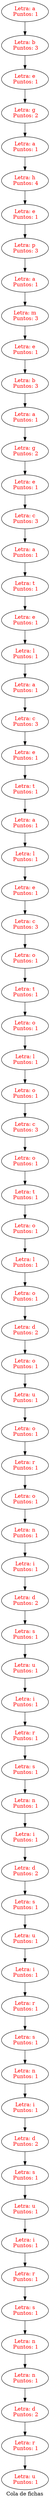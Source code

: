 digraph ListaS{
label= "Cola de fichas"
	node [fontcolor="red", height=0.5, color="black"]
	edge [color="black", dir=fordware]
nodo2051969821[label="Letra: a\n Puntos: 1"];
nodo2051969821->nodo698355565;
nodo698355565[label="Letra: b\n Puntos: 3"];
nodo698355565->nodo2050106731;
nodo2050106731[label="Letra: e\n Puntos: 1"];
nodo2050106731->nodo1644726785;
nodo1644726785[label="Letra: g\n Puntos: 2"];
nodo1644726785->nodo1825585958;
nodo1825585958[label="Letra: a\n Puntos: 1"];
nodo1825585958->nodo1168284342;
nodo1168284342[label="Letra: h\n Puntos: 4"];
nodo1168284342->nodo785446420;
nodo785446420[label="Letra: e\n Puntos: 1"];
nodo785446420->nodo137242957;
nodo137242957[label="Letra: p\n Puntos: 3"];
nodo137242957->nodo1699363429;
nodo1699363429[label="Letra: a\n Puntos: 1"];
nodo1699363429->nodo879524688;
nodo879524688[label="Letra: m\n Puntos: 3"];
nodo879524688->nodo497376159;
nodo497376159[label="Letra: e\n Puntos: 1"];
nodo497376159->nodo1681423655;
nodo1681423655[label="Letra: b\n Puntos: 3"];
nodo1681423655->nodo1343613655;
nodo1343613655[label="Letra: a\n Puntos: 1"];
nodo1343613655->nodo125087102;
nodo125087102[label="Letra: g\n Puntos: 2"];
nodo125087102->nodo809133996;
nodo809133996[label="Letra: e\n Puntos: 1"];
nodo809133996->nodo399304137;
nodo399304137[label="Letra: c\n Puntos: 3"];
nodo399304137->nodo1752229557;
nodo1752229557[label="Letra: a\n Puntos: 1"];
nodo1752229557->nodo1246603672;
nodo1246603672[label="Letra: t\n Puntos: 1"];
nodo1246603672->nodo690593914;
nodo690593914[label="Letra: e\n Puntos: 1"];
nodo690593914->nodo1497098811;
nodo1497098811[label="Letra: l\n Puntos: 1"];
nodo1497098811->nodo915536615;
nodo915536615[label="Letra: a\n Puntos: 1"];
nodo915536615->nodo297243844;
nodo297243844[label="Letra: c\n Puntos: 3"];
nodo297243844->nodo1979305208;
nodo1979305208[label="Letra: e\n Puntos: 1"];
nodo1979305208->nodo1939184206;
nodo1939184206[label="Letra: t\n Puntos: 1"];
nodo1939184206->nodo1248464921;
nodo1248464921[label="Letra: a\n Puntos: 1"];
nodo1248464921->nodo1742122020;
nodo1742122020[label="Letra: l\n Puntos: 1"];
nodo1742122020->nodo1559441962;
nodo1559441962[label="Letra: e\n Puntos: 1"];
nodo1559441962->nodo57377808;
nodo57377808[label="Letra: c\n Puntos: 3"];
nodo57377808->nodo421246652;
nodo421246652[label="Letra: o\n Puntos: 1"];
nodo421246652->nodo1266589239;
nodo1266589239[label="Letra: t\n Puntos: 1"];
nodo1266589239->nodo240752400;
nodo240752400[label="Letra: o\n Puntos: 1"];
nodo240752400->nodo1364056527;
nodo1364056527[label="Letra: l\n Puntos: 1"];
nodo1364056527->nodo363277068;
nodo363277068[label="Letra: o\n Puntos: 1"];
nodo363277068->nodo714571945;
nodo714571945[label="Letra: c\n Puntos: 3"];
nodo714571945->nodo1756652540;
nodo1756652540[label="Letra: o\n Puntos: 1"];
nodo1756652540->nodo1460161668;
nodo1460161668[label="Letra: t\n Puntos: 1"];
nodo1460161668->nodo2078011938;
nodo2078011938[label="Letra: o\n Puntos: 1"];
nodo2078011938->nodo1834985272;
nodo1834985272[label="Letra: l\n Puntos: 1"];
nodo1834985272->nodo641696492;
nodo641696492[label="Letra: o\n Puntos: 1"];
nodo641696492->nodo860264131;
nodo860264131[label="Letra: d\n Puntos: 2"];
nodo860264131->nodo396896363;
nodo396896363[label="Letra: o\n Puntos: 1"];
nodo396896363->nodo123612097;
nodo123612097[label="Letra: u\n Puntos: 1"];
nodo123612097->nodo1563226404;
nodo1563226404[label="Letra: o\n Puntos: 1"];
nodo1563226404->nodo1515951308;
nodo1515951308[label="Letra: r\n Puntos: 1"];
nodo1515951308->nodo216401052;
nodo216401052[label="Letra: o\n Puntos: 1"];
nodo216401052->nodo2056267490;
nodo2056267490[label="Letra: n\n Puntos: 1"];
nodo2056267490->nodo1083137349;
nodo1083137349[label="Letra: i\n Puntos: 1"];
nodo1083137349->nodo1190415468;
nodo1190415468[label="Letra: d\n Puntos: 2"];
nodo1190415468->nodo2047501002;
nodo2047501002[label="Letra: s\n Puntos: 1"];
nodo2047501002->nodo22477919;
nodo22477919[label="Letra: u\n Puntos: 1"];
nodo22477919->nodo998898757;
nodo998898757[label="Letra: i\n Puntos: 1"];
nodo998898757->nodo1610236020;
nodo1610236020[label="Letra: r\n Puntos: 1"];
nodo1610236020->nodo1993307507;
nodo1993307507[label="Letra: s\n Puntos: 1"];
nodo1993307507->nodo1078844401;
nodo1078844401[label="Letra: n\n Puntos: 1"];
nodo1078844401->nodo877821033;
nodo877821033[label="Letra: i\n Puntos: 1"];
nodo877821033->nodo967209847;
nodo967209847[label="Letra: d\n Puntos: 2"];
nodo967209847->nodo877653469;
nodo877653469[label="Letra: s\n Puntos: 1"];
nodo877653469->nodo443755254;
nodo443755254[label="Letra: u\n Puntos: 1"];
nodo443755254->nodo1038466277;
nodo1038466277[label="Letra: i\n Puntos: 1"];
nodo1038466277->nodo928144869;
nodo928144869[label="Letra: r\n Puntos: 1"];
nodo928144869->nodo2084077527;
nodo2084077527[label="Letra: s\n Puntos: 1"];
nodo2084077527->nodo2132790844;
nodo2132790844[label="Letra: n\n Puntos: 1"];
nodo2132790844->nodo1871533998;
nodo1871533998[label="Letra: i\n Puntos: 1"];
nodo1871533998->nodo1251312335;
nodo1251312335[label="Letra: d\n Puntos: 2"];
nodo1251312335->nodo1978436237;
nodo1978436237[label="Letra: s\n Puntos: 1"];
nodo1978436237->nodo1946407970;
nodo1946407970[label="Letra: u\n Puntos: 1"];
nodo1946407970->nodo1907805483;
nodo1907805483[label="Letra: i\n Puntos: 1"];
nodo1907805483->nodo399747624;
nodo399747624[label="Letra: r\n Puntos: 1"];
nodo399747624->nodo117109437;
nodo117109437[label="Letra: s\n Puntos: 1"];
nodo117109437->nodo1815250052;
nodo1815250052[label="Letra: n\n Puntos: 1"];
nodo1815250052->nodo732615612;
nodo732615612[label="Letra: n\n Puntos: 1"];
nodo732615612->nodo564309515;
nodo564309515[label="Letra: d\n Puntos: 2"];
nodo564309515->nodo1889329048;
nodo1889329048[label="Letra: r\n Puntos: 1"];
nodo1889329048->nodo150102955;
nodo150102955[label="Letra: u\n Puntos: 1"];

}